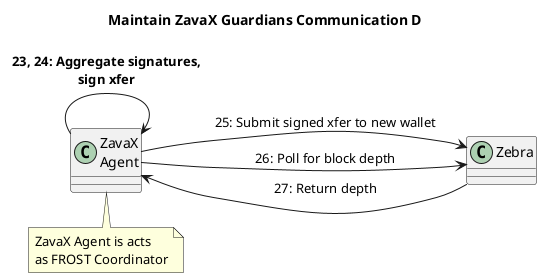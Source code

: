 @startuml
left to right direction
title Maintain ZavaX Guardians Communication D

class "ZavaX\nAgent" as ZA
class "Zebra" as Z

note bottom of ZA 
    ZavaX Agent is acts
    as FROST Coordinator
end note

ZA -down-> ZA : **23, 24: Aggregate signatures,**\n**sign xfer**
ZA -down-> Z : 25: Submit signed xfer to new wallet
ZA -down-> Z : 26: Poll for block depth
Z -down-> ZA : 27: Return depth

@enduml